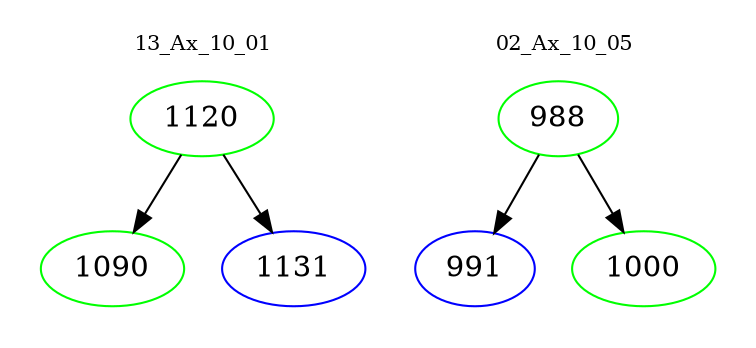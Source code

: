 digraph{
subgraph cluster_0 {
color = white
label = "13_Ax_10_01";
fontsize=10;
T0_1120 [label="1120", color="green"]
T0_1120 -> T0_1090 [color="black"]
T0_1090 [label="1090", color="green"]
T0_1120 -> T0_1131 [color="black"]
T0_1131 [label="1131", color="blue"]
}
subgraph cluster_1 {
color = white
label = "02_Ax_10_05";
fontsize=10;
T1_988 [label="988", color="green"]
T1_988 -> T1_991 [color="black"]
T1_991 [label="991", color="blue"]
T1_988 -> T1_1000 [color="black"]
T1_1000 [label="1000", color="green"]
}
}
